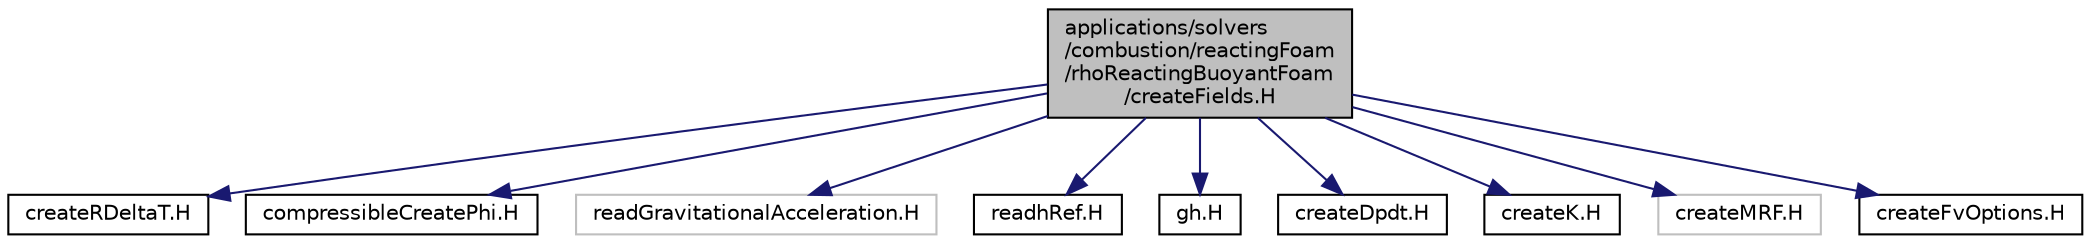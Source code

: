 digraph "applications/solvers/combustion/reactingFoam/rhoReactingBuoyantFoam/createFields.H"
{
  bgcolor="transparent";
  edge [fontname="Helvetica",fontsize="10",labelfontname="Helvetica",labelfontsize="10"];
  node [fontname="Helvetica",fontsize="10",shape=record];
  Node1 [label="applications/solvers\l/combustion/reactingFoam\l/rhoReactingBuoyantFoam\l/createFields.H",height=0.2,width=0.4,color="black", fillcolor="grey75", style="filled" fontcolor="black"];
  Node1 -> Node2 [color="midnightblue",fontsize="10",style="solid",fontname="Helvetica"];
  Node2 [label="createRDeltaT.H",height=0.2,width=0.4,color="black",URL="$createRDeltaT_8H.html"];
  Node1 -> Node3 [color="midnightblue",fontsize="10",style="solid",fontname="Helvetica"];
  Node3 [label="compressibleCreatePhi.H",height=0.2,width=0.4,color="black",URL="$compressibleCreatePhi_8H.html",tooltip="Creates and initialises the face-flux field phi. "];
  Node1 -> Node4 [color="midnightblue",fontsize="10",style="solid",fontname="Helvetica"];
  Node4 [label="readGravitationalAcceleration.H",height=0.2,width=0.4,color="grey75"];
  Node1 -> Node5 [color="midnightblue",fontsize="10",style="solid",fontname="Helvetica"];
  Node5 [label="readhRef.H",height=0.2,width=0.4,color="black",URL="$readhRef_8H.html"];
  Node1 -> Node6 [color="midnightblue",fontsize="10",style="solid",fontname="Helvetica"];
  Node6 [label="gh.H",height=0.2,width=0.4,color="black",URL="$gh_8H.html"];
  Node1 -> Node7 [color="midnightblue",fontsize="10",style="solid",fontname="Helvetica"];
  Node7 [label="createDpdt.H",height=0.2,width=0.4,color="black",URL="$createDpdt_8H.html"];
  Node1 -> Node8 [color="midnightblue",fontsize="10",style="solid",fontname="Helvetica"];
  Node8 [label="createK.H",height=0.2,width=0.4,color="black",URL="$createK_8H.html"];
  Node1 -> Node9 [color="midnightblue",fontsize="10",style="solid",fontname="Helvetica"];
  Node9 [label="createMRF.H",height=0.2,width=0.4,color="grey75"];
  Node1 -> Node10 [color="midnightblue",fontsize="10",style="solid",fontname="Helvetica"];
  Node10 [label="createFvOptions.H",height=0.2,width=0.4,color="black",URL="$createFvOptions_8H.html"];
}
